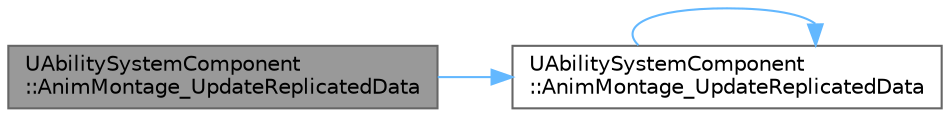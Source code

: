 digraph "UAbilitySystemComponent::AnimMontage_UpdateReplicatedData"
{
 // INTERACTIVE_SVG=YES
 // LATEX_PDF_SIZE
  bgcolor="transparent";
  edge [fontname=Helvetica,fontsize=10,labelfontname=Helvetica,labelfontsize=10];
  node [fontname=Helvetica,fontsize=10,shape=box,height=0.2,width=0.4];
  rankdir="LR";
  Node1 [id="Node000001",label="UAbilitySystemComponent\l::AnimMontage_UpdateReplicatedData",height=0.2,width=0.4,color="gray40", fillcolor="grey60", style="filled", fontcolor="black",tooltip=" "];
  Node1 -> Node2 [id="edge1_Node000001_Node000002",color="steelblue1",style="solid",tooltip=" "];
  Node2 [id="Node000002",label="UAbilitySystemComponent\l::AnimMontage_UpdateReplicatedData",height=0.2,width=0.4,color="grey40", fillcolor="white", style="filled",URL="$d4/d2d/classUAbilitySystemComponent.html#aa1f6f769344c666d95acb464e926d092",tooltip="Copy LocalAnimMontageInfo into RepAnimMontageInfo."];
  Node2 -> Node2 [id="edge2_Node000002_Node000002",color="steelblue1",style="solid",tooltip=" "];
}
